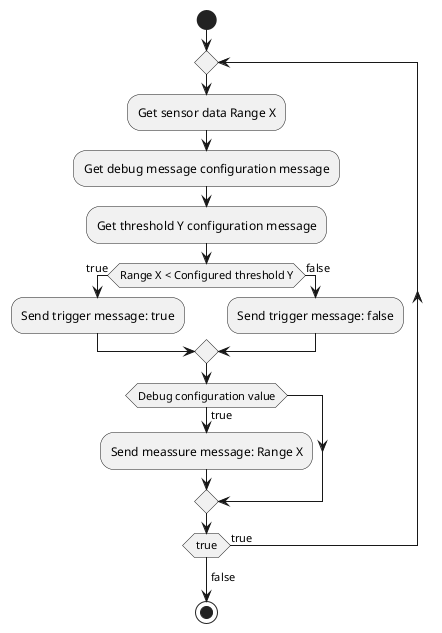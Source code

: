 @startuml
skinparam monochrome true

start

repeat
:Get sensor data Range X;
:Get debug message configuration message;
:Get threshold Y configuration message;
if (Range X < Configured threshold Y) then (true)
    :Send trigger message: true;
else (false)
    :Send trigger message: false;
endif

if (Debug configuration value) then (true)
    :Send meassure message: Range X;
endif
repeat while(true) is (true)
->false;
stop

@enduml